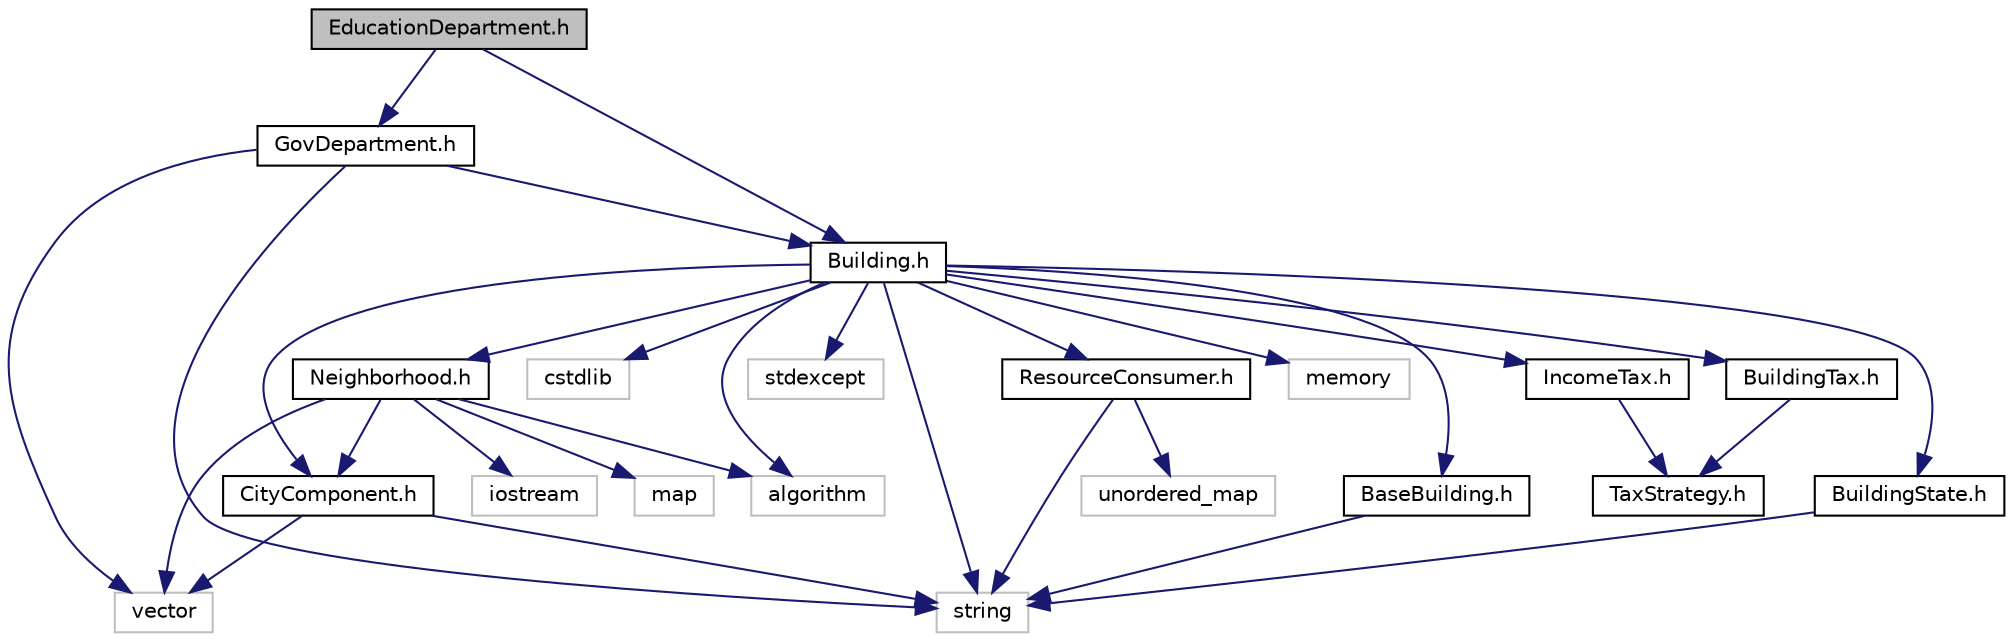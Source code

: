 digraph "EducationDepartment.h"
{
 // LATEX_PDF_SIZE
  edge [fontname="Helvetica",fontsize="10",labelfontname="Helvetica",labelfontsize="10"];
  node [fontname="Helvetica",fontsize="10",shape=record];
  Node1 [label="EducationDepartment.h",height=0.2,width=0.4,color="black", fillcolor="grey75", style="filled", fontcolor="black",tooltip="Implements the Education Department functionality."];
  Node1 -> Node2 [color="midnightblue",fontsize="10",style="solid",fontname="Helvetica"];
  Node2 [label="GovDepartment.h",height=0.2,width=0.4,color="black", fillcolor="white", style="filled",URL="$GovDepartment_8h.html",tooltip=" "];
  Node2 -> Node3 [color="midnightblue",fontsize="10",style="solid",fontname="Helvetica"];
  Node3 [label="vector",height=0.2,width=0.4,color="grey75", fillcolor="white", style="filled",tooltip=" "];
  Node2 -> Node4 [color="midnightblue",fontsize="10",style="solid",fontname="Helvetica"];
  Node4 [label="string",height=0.2,width=0.4,color="grey75", fillcolor="white", style="filled",tooltip=" "];
  Node2 -> Node5 [color="midnightblue",fontsize="10",style="solid",fontname="Helvetica"];
  Node5 [label="Building.h",height=0.2,width=0.4,color="black", fillcolor="white", style="filled",URL="$Building_8h.html",tooltip="Base class for all building types in the city simulation."];
  Node5 -> Node6 [color="midnightblue",fontsize="10",style="solid",fontname="Helvetica"];
  Node6 [label="CityComponent.h",height=0.2,width=0.4,color="black", fillcolor="white", style="filled",URL="$CityComponent_8h.html",tooltip="Defines the base CityComponent class for city structure elements."];
  Node6 -> Node4 [color="midnightblue",fontsize="10",style="solid",fontname="Helvetica"];
  Node6 -> Node3 [color="midnightblue",fontsize="10",style="solid",fontname="Helvetica"];
  Node5 -> Node7 [color="midnightblue",fontsize="10",style="solid",fontname="Helvetica"];
  Node7 [label="BaseBuilding.h",height=0.2,width=0.4,color="black", fillcolor="white", style="filled",URL="$BaseBuilding_8h.html",tooltip="Base interface for all building types."];
  Node7 -> Node4 [color="midnightblue",fontsize="10",style="solid",fontname="Helvetica"];
  Node5 -> Node4 [color="midnightblue",fontsize="10",style="solid",fontname="Helvetica"];
  Node5 -> Node8 [color="midnightblue",fontsize="10",style="solid",fontname="Helvetica"];
  Node8 [label="cstdlib",height=0.2,width=0.4,color="grey75", fillcolor="white", style="filled",tooltip=" "];
  Node5 -> Node9 [color="midnightblue",fontsize="10",style="solid",fontname="Helvetica"];
  Node9 [label="algorithm",height=0.2,width=0.4,color="grey75", fillcolor="white", style="filled",tooltip=" "];
  Node5 -> Node10 [color="midnightblue",fontsize="10",style="solid",fontname="Helvetica"];
  Node10 [label="stdexcept",height=0.2,width=0.4,color="grey75", fillcolor="white", style="filled",tooltip=" "];
  Node5 -> Node11 [color="midnightblue",fontsize="10",style="solid",fontname="Helvetica"];
  Node11 [label="BuildingState.h",height=0.2,width=0.4,color="black", fillcolor="white", style="filled",URL="$BuildingState_8h.html",tooltip="State pattern for building management."];
  Node11 -> Node4 [color="midnightblue",fontsize="10",style="solid",fontname="Helvetica"];
  Node5 -> Node12 [color="midnightblue",fontsize="10",style="solid",fontname="Helvetica"];
  Node12 [label="Neighborhood.h",height=0.2,width=0.4,color="black", fillcolor="white", style="filled",URL="$Neighborhood_8h.html",tooltip="Defines the Neighborhood class for managing city neighborhoods."];
  Node12 -> Node6 [color="midnightblue",fontsize="10",style="solid",fontname="Helvetica"];
  Node12 -> Node13 [color="midnightblue",fontsize="10",style="solid",fontname="Helvetica"];
  Node13 [label="map",height=0.2,width=0.4,color="grey75", fillcolor="white", style="filled",tooltip=" "];
  Node12 -> Node3 [color="midnightblue",fontsize="10",style="solid",fontname="Helvetica"];
  Node12 -> Node9 [color="midnightblue",fontsize="10",style="solid",fontname="Helvetica"];
  Node12 -> Node14 [color="midnightblue",fontsize="10",style="solid",fontname="Helvetica"];
  Node14 [label="iostream",height=0.2,width=0.4,color="grey75", fillcolor="white", style="filled",tooltip=" "];
  Node5 -> Node15 [color="midnightblue",fontsize="10",style="solid",fontname="Helvetica"];
  Node15 [label="memory",height=0.2,width=0.4,color="grey75", fillcolor="white", style="filled",tooltip=" "];
  Node5 -> Node16 [color="midnightblue",fontsize="10",style="solid",fontname="Helvetica"];
  Node16 [label="ResourceConsumer.h",height=0.2,width=0.4,color="black", fillcolor="white", style="filled",URL="$ResourceConsumer_8h.html",tooltip="Interface for resource consuming entities."];
  Node16 -> Node4 [color="midnightblue",fontsize="10",style="solid",fontname="Helvetica"];
  Node16 -> Node17 [color="midnightblue",fontsize="10",style="solid",fontname="Helvetica"];
  Node17 [label="unordered_map",height=0.2,width=0.4,color="grey75", fillcolor="white", style="filled",tooltip=" "];
  Node5 -> Node18 [color="midnightblue",fontsize="10",style="solid",fontname="Helvetica"];
  Node18 [label="BuildingTax.h",height=0.2,width=0.4,color="black", fillcolor="white", style="filled",URL="$BuildingTax_8h.html",tooltip="Tax calculation strategy for buildings."];
  Node18 -> Node19 [color="midnightblue",fontsize="10",style="solid",fontname="Helvetica"];
  Node19 [label="TaxStrategy.h",height=0.2,width=0.4,color="black", fillcolor="white", style="filled",URL="$TaxStrategy_8h.html",tooltip="Defines the interface for different tax calculation strategies."];
  Node5 -> Node20 [color="midnightblue",fontsize="10",style="solid",fontname="Helvetica"];
  Node20 [label="IncomeTax.h",height=0.2,width=0.4,color="black", fillcolor="white", style="filled",URL="$IncomeTax_8h.html",tooltip=" "];
  Node20 -> Node19 [color="midnightblue",fontsize="10",style="solid",fontname="Helvetica"];
  Node1 -> Node5 [color="midnightblue",fontsize="10",style="solid",fontname="Helvetica"];
}
